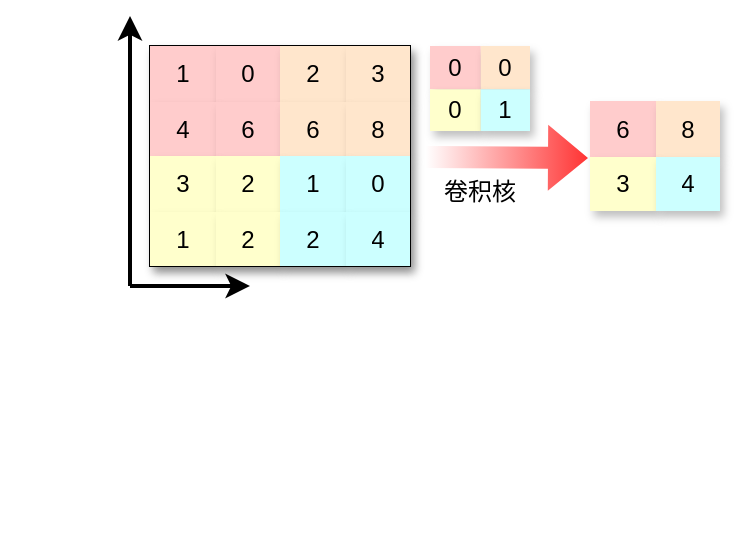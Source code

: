 <mxfile version="14.4.4" type="github">
  <diagram id="OtsRLUMwKF4AFytkGA5a" name="第 1 页">
    <mxGraphModel dx="1209" dy="599" grid="1" gridSize="10" guides="1" tooltips="1" connect="1" arrows="1" fold="1" page="1" pageScale="1" pageWidth="850" pageHeight="1100" math="0" shadow="0">
      <root>
        <mxCell id="0" />
        <mxCell id="1" parent="0" />
        <mxCell id="KBrjWDqQG_YvEj4Xx0qO-27" value="" style="shape=table;html=1;whiteSpace=wrap;startSize=0;container=1;collapsible=0;childLayout=tableLayout;shadow=1;direction=south;" vertex="1" parent="1">
          <mxGeometry x="140" y="35" width="130" height="110" as="geometry" />
        </mxCell>
        <mxCell id="KBrjWDqQG_YvEj4Xx0qO-28" value="" style="shape=partialRectangle;html=1;whiteSpace=wrap;collapsible=0;dropTarget=0;pointerEvents=0;fillColor=none;top=0;left=0;bottom=0;right=0;points=[[0,0.5],[1,0.5]];portConstraint=eastwest;shadow=1;direction=south;" vertex="1" parent="KBrjWDqQG_YvEj4Xx0qO-27">
          <mxGeometry width="130" height="28" as="geometry" />
        </mxCell>
        <mxCell id="KBrjWDqQG_YvEj4Xx0qO-29" value="1" style="shape=partialRectangle;html=1;whiteSpace=wrap;connectable=0;overflow=hidden;top=0;left=0;bottom=0;right=0;shadow=1;direction=south;fillColor=#FFCCCC;" vertex="1" parent="KBrjWDqQG_YvEj4Xx0qO-28">
          <mxGeometry width="33" height="28" as="geometry" />
        </mxCell>
        <mxCell id="KBrjWDqQG_YvEj4Xx0qO-30" value="0" style="shape=partialRectangle;html=1;whiteSpace=wrap;connectable=0;overflow=hidden;top=0;left=0;bottom=0;right=0;shadow=1;direction=south;fillColor=#FFCCCC;" vertex="1" parent="KBrjWDqQG_YvEj4Xx0qO-28">
          <mxGeometry x="33" width="32" height="28" as="geometry" />
        </mxCell>
        <mxCell id="KBrjWDqQG_YvEj4Xx0qO-31" value="2" style="shape=partialRectangle;html=1;whiteSpace=wrap;connectable=0;overflow=hidden;top=0;left=0;bottom=0;right=0;shadow=1;direction=south;fillColor=#FFE6CC;" vertex="1" parent="KBrjWDqQG_YvEj4Xx0qO-28">
          <mxGeometry x="65" width="33" height="28" as="geometry" />
        </mxCell>
        <mxCell id="KBrjWDqQG_YvEj4Xx0qO-32" value="3" style="shape=partialRectangle;html=1;whiteSpace=wrap;connectable=0;overflow=hidden;top=0;left=0;bottom=0;right=0;shadow=1;direction=south;fillColor=#FFE6CC;" vertex="1" parent="KBrjWDqQG_YvEj4Xx0qO-28">
          <mxGeometry x="98" width="32" height="28" as="geometry" />
        </mxCell>
        <mxCell id="KBrjWDqQG_YvEj4Xx0qO-33" value="" style="shape=partialRectangle;html=1;whiteSpace=wrap;collapsible=0;dropTarget=0;pointerEvents=0;fillColor=none;top=0;left=0;bottom=0;right=0;points=[[0,0.5],[1,0.5]];portConstraint=eastwest;shadow=1;direction=south;" vertex="1" parent="KBrjWDqQG_YvEj4Xx0qO-27">
          <mxGeometry y="28" width="130" height="27" as="geometry" />
        </mxCell>
        <mxCell id="KBrjWDqQG_YvEj4Xx0qO-34" value="4" style="shape=partialRectangle;html=1;whiteSpace=wrap;connectable=0;overflow=hidden;top=0;left=0;bottom=0;right=0;shadow=1;direction=south;fillColor=#FFCCCC;" vertex="1" parent="KBrjWDqQG_YvEj4Xx0qO-33">
          <mxGeometry width="33" height="27" as="geometry" />
        </mxCell>
        <mxCell id="KBrjWDqQG_YvEj4Xx0qO-35" value="6" style="shape=partialRectangle;html=1;whiteSpace=wrap;connectable=0;overflow=hidden;top=0;left=0;bottom=0;right=0;shadow=1;direction=south;fillColor=#FFCCCC;" vertex="1" parent="KBrjWDqQG_YvEj4Xx0qO-33">
          <mxGeometry x="33" width="32" height="27" as="geometry" />
        </mxCell>
        <mxCell id="KBrjWDqQG_YvEj4Xx0qO-36" value="6" style="shape=partialRectangle;html=1;whiteSpace=wrap;connectable=0;overflow=hidden;top=0;left=0;bottom=0;right=0;shadow=1;direction=south;fillColor=#FFE6CC;" vertex="1" parent="KBrjWDqQG_YvEj4Xx0qO-33">
          <mxGeometry x="65" width="33" height="27" as="geometry" />
        </mxCell>
        <mxCell id="KBrjWDqQG_YvEj4Xx0qO-37" value="8" style="shape=partialRectangle;html=1;whiteSpace=wrap;connectable=0;overflow=hidden;top=0;left=0;bottom=0;right=0;shadow=1;direction=south;fillColor=#FFE6CC;" vertex="1" parent="KBrjWDqQG_YvEj4Xx0qO-33">
          <mxGeometry x="98" width="32" height="27" as="geometry" />
        </mxCell>
        <mxCell id="KBrjWDqQG_YvEj4Xx0qO-38" value="" style="shape=partialRectangle;html=1;whiteSpace=wrap;collapsible=0;dropTarget=0;pointerEvents=0;fillColor=none;top=0;left=0;bottom=0;right=0;points=[[0,0.5],[1,0.5]];portConstraint=eastwest;shadow=1;direction=south;" vertex="1" parent="KBrjWDqQG_YvEj4Xx0qO-27">
          <mxGeometry y="55" width="130" height="28" as="geometry" />
        </mxCell>
        <mxCell id="KBrjWDqQG_YvEj4Xx0qO-39" value="3" style="shape=partialRectangle;html=1;whiteSpace=wrap;connectable=0;overflow=hidden;top=0;left=0;bottom=0;right=0;shadow=1;direction=south;fillColor=#FFFFCC;" vertex="1" parent="KBrjWDqQG_YvEj4Xx0qO-38">
          <mxGeometry width="33" height="28" as="geometry" />
        </mxCell>
        <mxCell id="KBrjWDqQG_YvEj4Xx0qO-40" value="2" style="shape=partialRectangle;html=1;whiteSpace=wrap;connectable=0;overflow=hidden;top=0;left=0;bottom=0;right=0;shadow=1;direction=south;fillColor=#FFFFCC;" vertex="1" parent="KBrjWDqQG_YvEj4Xx0qO-38">
          <mxGeometry x="33" width="32" height="28" as="geometry" />
        </mxCell>
        <mxCell id="KBrjWDqQG_YvEj4Xx0qO-41" value="1" style="shape=partialRectangle;html=1;whiteSpace=wrap;connectable=0;overflow=hidden;top=0;left=0;bottom=0;right=0;shadow=1;direction=south;fillColor=#CCFFFF;" vertex="1" parent="KBrjWDqQG_YvEj4Xx0qO-38">
          <mxGeometry x="65" width="33" height="28" as="geometry" />
        </mxCell>
        <mxCell id="KBrjWDqQG_YvEj4Xx0qO-42" value="0" style="shape=partialRectangle;html=1;whiteSpace=wrap;connectable=0;overflow=hidden;top=0;left=0;bottom=0;right=0;shadow=1;direction=south;fillColor=#CCFFFF;" vertex="1" parent="KBrjWDqQG_YvEj4Xx0qO-38">
          <mxGeometry x="98" width="32" height="28" as="geometry" />
        </mxCell>
        <mxCell id="KBrjWDqQG_YvEj4Xx0qO-43" value="" style="shape=partialRectangle;html=1;whiteSpace=wrap;collapsible=0;dropTarget=0;pointerEvents=0;fillColor=none;top=0;left=0;bottom=0;right=0;points=[[0,0.5],[1,0.5]];portConstraint=eastwest;shadow=1;direction=south;" vertex="1" parent="KBrjWDqQG_YvEj4Xx0qO-27">
          <mxGeometry y="83" width="130" height="27" as="geometry" />
        </mxCell>
        <mxCell id="KBrjWDqQG_YvEj4Xx0qO-44" value="1" style="shape=partialRectangle;html=1;whiteSpace=wrap;connectable=0;overflow=hidden;top=0;left=0;bottom=0;right=0;shadow=1;direction=south;fillColor=#FFFFCC;" vertex="1" parent="KBrjWDqQG_YvEj4Xx0qO-43">
          <mxGeometry width="33" height="27" as="geometry" />
        </mxCell>
        <mxCell id="KBrjWDqQG_YvEj4Xx0qO-45" value="2" style="shape=partialRectangle;html=1;whiteSpace=wrap;connectable=0;overflow=hidden;top=0;left=0;bottom=0;right=0;shadow=1;direction=south;fillColor=#FFFFCC;" vertex="1" parent="KBrjWDqQG_YvEj4Xx0qO-43">
          <mxGeometry x="33" width="32" height="27" as="geometry" />
        </mxCell>
        <mxCell id="KBrjWDqQG_YvEj4Xx0qO-46" value="2" style="shape=partialRectangle;html=1;whiteSpace=wrap;connectable=0;overflow=hidden;top=0;left=0;bottom=0;right=0;shadow=1;direction=south;fillColor=#CCFFFF;" vertex="1" parent="KBrjWDqQG_YvEj4Xx0qO-43">
          <mxGeometry x="65" width="33" height="27" as="geometry" />
        </mxCell>
        <mxCell id="KBrjWDqQG_YvEj4Xx0qO-47" value="4" style="shape=partialRectangle;html=1;whiteSpace=wrap;connectable=0;overflow=hidden;top=0;left=0;bottom=0;right=0;shadow=1;direction=south;fillColor=#CCFFFF;" vertex="1" parent="KBrjWDqQG_YvEj4Xx0qO-43">
          <mxGeometry x="98" width="32" height="27" as="geometry" />
        </mxCell>
        <mxCell id="KBrjWDqQG_YvEj4Xx0qO-55" value="6" style="shape=partialRectangle;html=1;whiteSpace=wrap;connectable=0;overflow=hidden;top=0;left=0;bottom=0;right=0;shadow=1;direction=south;fillColor=#FFCCCC;" vertex="1" parent="1">
          <mxGeometry x="360" y="62.5" width="33" height="28" as="geometry" />
        </mxCell>
        <mxCell id="KBrjWDqQG_YvEj4Xx0qO-56" value="8" style="shape=partialRectangle;html=1;whiteSpace=wrap;connectable=0;overflow=hidden;top=0;left=0;bottom=0;right=0;shadow=1;direction=south;fillColor=#FFE6CC;" vertex="1" parent="1">
          <mxGeometry x="393" y="62.5" width="32" height="28" as="geometry" />
        </mxCell>
        <mxCell id="KBrjWDqQG_YvEj4Xx0qO-57" value="3" style="shape=partialRectangle;html=1;whiteSpace=wrap;connectable=0;overflow=hidden;top=0;left=0;bottom=0;right=0;shadow=1;direction=south;fillColor=#FFFFCC;" vertex="1" parent="1">
          <mxGeometry x="360" y="90.5" width="33" height="27" as="geometry" />
        </mxCell>
        <mxCell id="KBrjWDqQG_YvEj4Xx0qO-58" value="4" style="shape=partialRectangle;html=1;whiteSpace=wrap;connectable=0;overflow=hidden;top=0;left=0;bottom=0;right=0;shadow=1;direction=south;fillColor=#CCFFFF;" vertex="1" parent="1">
          <mxGeometry x="393" y="90.5" width="32" height="27" as="geometry" />
        </mxCell>
        <mxCell id="KBrjWDqQG_YvEj4Xx0qO-59" value="" style="endArrow=classic;html=1;strokeWidth=2;" edge="1" parent="1">
          <mxGeometry width="50" height="50" relative="1" as="geometry">
            <mxPoint x="130" y="155" as="sourcePoint" />
            <mxPoint x="130" y="20" as="targetPoint" />
          </mxGeometry>
        </mxCell>
        <mxCell id="KBrjWDqQG_YvEj4Xx0qO-60" value="" style="endArrow=classic;html=1;strokeWidth=2;" edge="1" parent="1">
          <mxGeometry width="50" height="50" relative="1" as="geometry">
            <mxPoint x="130" y="155" as="sourcePoint" />
            <mxPoint x="190" y="155" as="targetPoint" />
          </mxGeometry>
        </mxCell>
        <mxCell id="KBrjWDqQG_YvEj4Xx0qO-61" value="" style="shape=flexArrow;endArrow=classic;html=1;strokeWidth=2;fillColor=#ffffff;gradientDirection=east;strokeColor=none;gradientColor=#FF3333;" edge="1" parent="1">
          <mxGeometry width="50" height="50" relative="1" as="geometry">
            <mxPoint x="277" y="90.5" as="sourcePoint" />
            <mxPoint x="360" y="91" as="targetPoint" />
          </mxGeometry>
        </mxCell>
        <mxCell id="KBrjWDqQG_YvEj4Xx0qO-77" value="" style="group" vertex="1" connectable="0" parent="1">
          <mxGeometry x="280" y="35" width="50" height="42.5" as="geometry" />
        </mxCell>
        <mxCell id="KBrjWDqQG_YvEj4Xx0qO-73" value="0" style="shape=partialRectangle;html=1;whiteSpace=wrap;connectable=0;overflow=hidden;top=0;left=0;bottom=0;right=0;shadow=1;direction=south;fillColor=#FFCCCC;" vertex="1" parent="KBrjWDqQG_YvEj4Xx0qO-77">
          <mxGeometry width="25.385" height="21.636" as="geometry" />
        </mxCell>
        <mxCell id="KBrjWDqQG_YvEj4Xx0qO-74" value="0" style="shape=partialRectangle;html=1;whiteSpace=wrap;connectable=0;overflow=hidden;top=0;left=0;bottom=0;right=0;shadow=1;direction=south;fillColor=#FFE6CC;" vertex="1" parent="KBrjWDqQG_YvEj4Xx0qO-77">
          <mxGeometry x="25.385" width="24.615" height="21.636" as="geometry" />
        </mxCell>
        <mxCell id="KBrjWDqQG_YvEj4Xx0qO-75" value="0" style="shape=partialRectangle;html=1;whiteSpace=wrap;connectable=0;overflow=hidden;top=0;left=0;bottom=0;right=0;shadow=1;direction=south;fillColor=#FFFFCC;" vertex="1" parent="KBrjWDqQG_YvEj4Xx0qO-77">
          <mxGeometry y="21.636" width="25.385" height="20.864" as="geometry" />
        </mxCell>
        <mxCell id="KBrjWDqQG_YvEj4Xx0qO-76" value="1" style="shape=partialRectangle;html=1;whiteSpace=wrap;connectable=0;overflow=hidden;top=0;left=0;bottom=0;right=0;shadow=1;direction=south;fillColor=#CCFFFF;" vertex="1" parent="KBrjWDqQG_YvEj4Xx0qO-77">
          <mxGeometry x="25.385" y="21.636" width="24.615" height="20.864" as="geometry" />
        </mxCell>
        <mxCell id="KBrjWDqQG_YvEj4Xx0qO-80" value="卷积核" style="text;html=1;strokeColor=none;fillColor=none;align=center;verticalAlign=middle;whiteSpace=wrap;rounded=0;shadow=1;opacity=0;" vertex="1" parent="1">
          <mxGeometry x="285" y="98" width="40" height="20" as="geometry" />
        </mxCell>
        <mxCell id="KBrjWDqQG_YvEj4Xx0qO-81" value="" style="rounded=1;whiteSpace=wrap;html=1;shadow=1;strokeWidth=2;opacity=0;fillColor=none;" vertex="1" parent="1">
          <mxGeometry x="70" y="210" width="60" height="60" as="geometry" />
        </mxCell>
      </root>
    </mxGraphModel>
  </diagram>
</mxfile>
